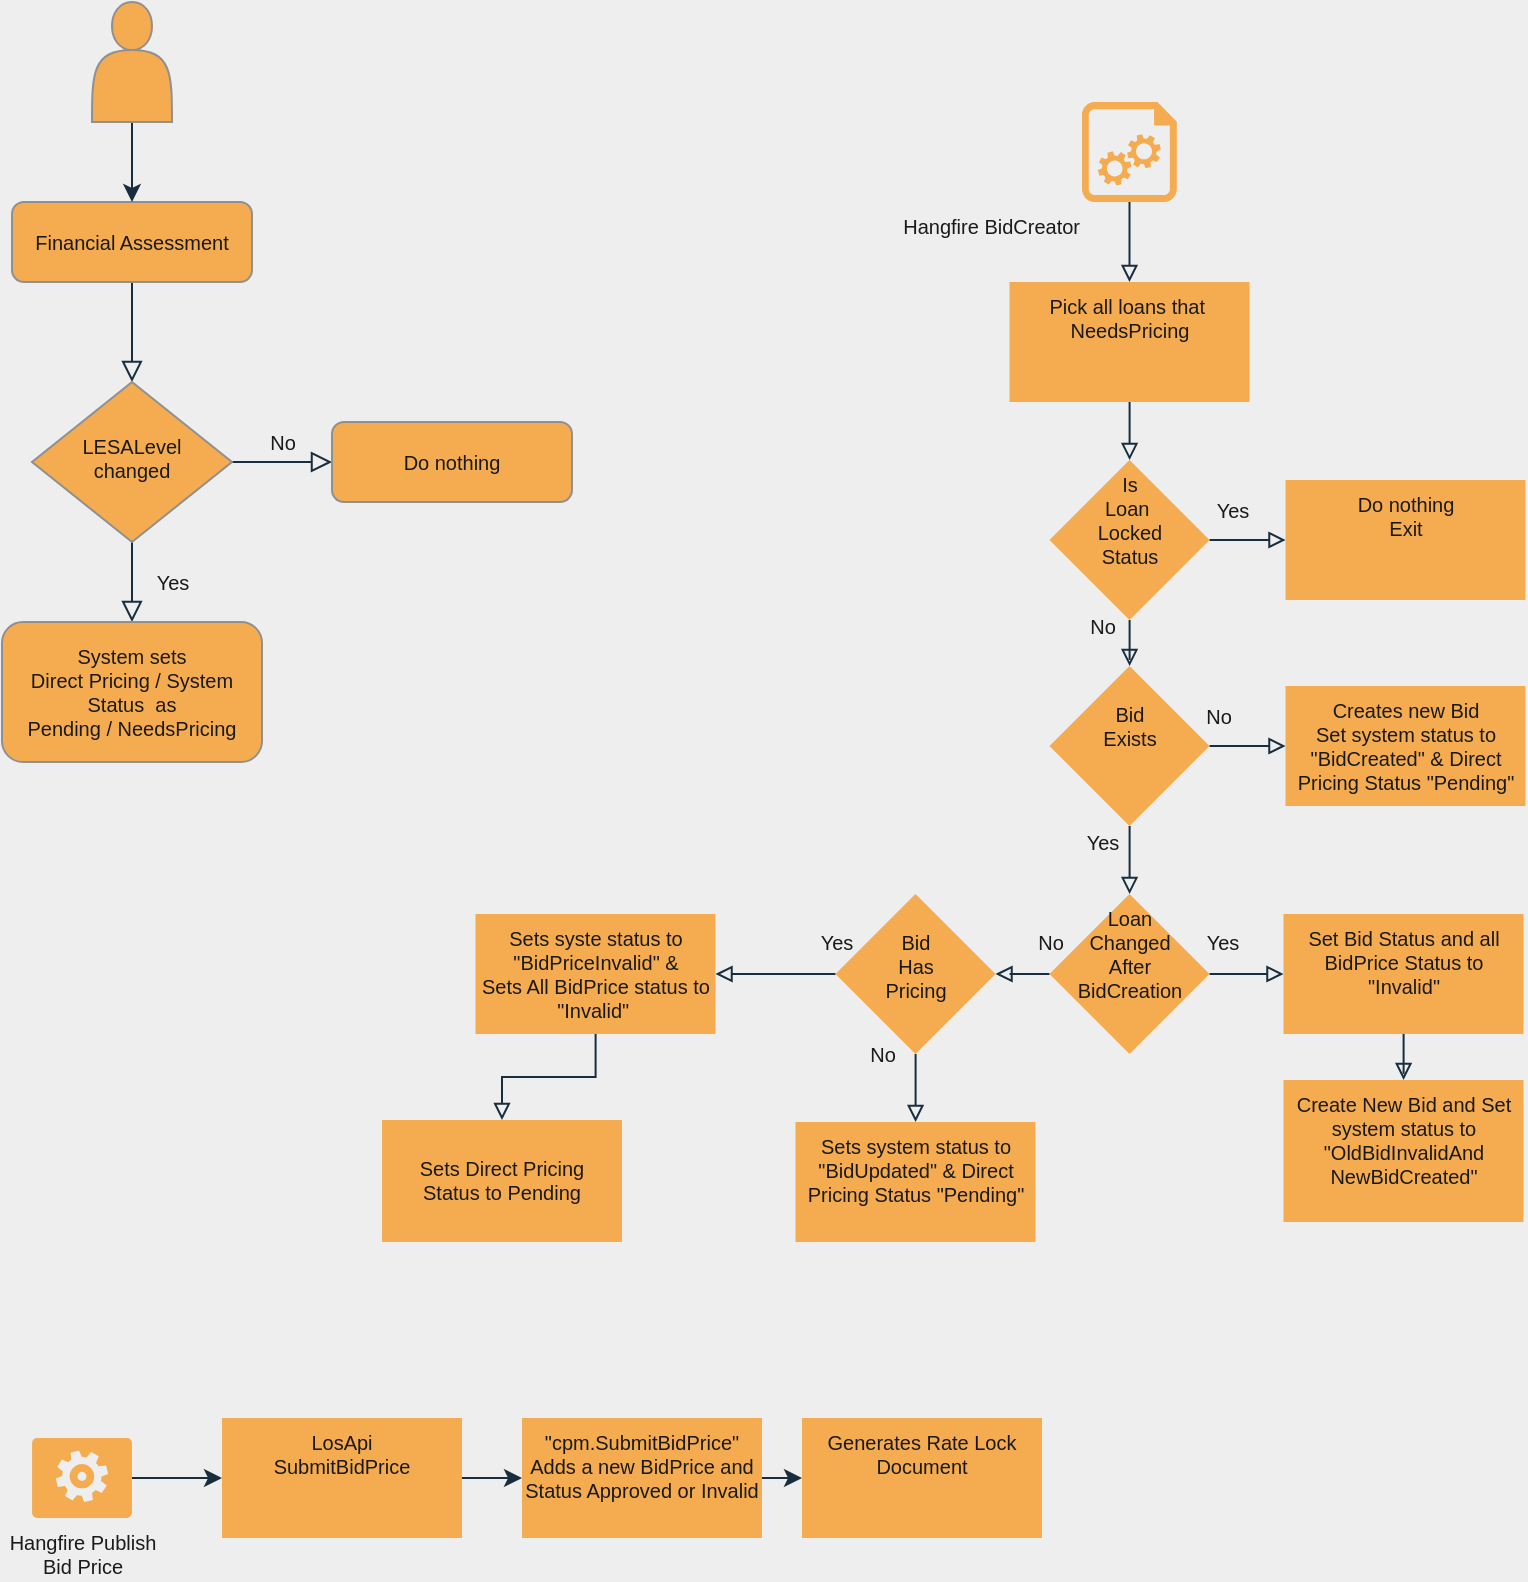 <mxfile version="13.6.2" type="github">
  <diagram id="C5RBs43oDa-KdzZeNtuy" name="Page-1">
    <mxGraphModel dx="1422" dy="794" grid="1" gridSize="10" guides="1" tooltips="1" connect="1" arrows="1" fold="1" page="1" pageScale="1" pageWidth="827" pageHeight="1169" background="#EEEEEE" math="0" shadow="0">
      <root>
        <mxCell id="WIyWlLk6GJQsqaUBKTNV-0" />
        <mxCell id="WIyWlLk6GJQsqaUBKTNV-1" parent="WIyWlLk6GJQsqaUBKTNV-0" />
        <mxCell id="WIyWlLk6GJQsqaUBKTNV-2" value="" style="rounded=0;html=1;jettySize=auto;orthogonalLoop=1;fontSize=10;endArrow=block;endFill=0;endSize=8;strokeWidth=1;shadow=0;labelBackgroundColor=none;edgeStyle=orthogonalEdgeStyle;strokeColor=#182E3E;fontColor=#1A1A1A;" parent="WIyWlLk6GJQsqaUBKTNV-1" source="WIyWlLk6GJQsqaUBKTNV-3" target="WIyWlLk6GJQsqaUBKTNV-6" edge="1">
          <mxGeometry relative="1" as="geometry" />
        </mxCell>
        <mxCell id="WIyWlLk6GJQsqaUBKTNV-3" value="Financial Assessment" style="rounded=1;whiteSpace=wrap;html=1;fontSize=10;glass=0;strokeWidth=1;shadow=0;fillColor=#F5AB50;strokeColor=#909090;fontColor=#1A1A1A;" parent="WIyWlLk6GJQsqaUBKTNV-1" vertex="1">
          <mxGeometry x="25" y="133" width="120" height="40" as="geometry" />
        </mxCell>
        <mxCell id="WIyWlLk6GJQsqaUBKTNV-4" value="Yes" style="rounded=0;html=1;jettySize=auto;orthogonalLoop=1;fontSize=10;endArrow=block;endFill=0;endSize=8;strokeWidth=1;shadow=0;labelBackgroundColor=none;edgeStyle=orthogonalEdgeStyle;entryX=0.5;entryY=0;entryDx=0;entryDy=0;strokeColor=#182E3E;fontColor=#1A1A1A;" parent="WIyWlLk6GJQsqaUBKTNV-1" source="WIyWlLk6GJQsqaUBKTNV-6" target="WIyWlLk6GJQsqaUBKTNV-11" edge="1">
          <mxGeometry y="20" relative="1" as="geometry">
            <mxPoint as="offset" />
            <mxPoint x="85" y="343" as="targetPoint" />
          </mxGeometry>
        </mxCell>
        <mxCell id="WIyWlLk6GJQsqaUBKTNV-5" value="No" style="edgeStyle=orthogonalEdgeStyle;rounded=0;html=1;jettySize=auto;orthogonalLoop=1;fontSize=10;endArrow=block;endFill=0;endSize=8;strokeWidth=1;shadow=0;labelBackgroundColor=none;strokeColor=#182E3E;fontColor=#1A1A1A;" parent="WIyWlLk6GJQsqaUBKTNV-1" source="WIyWlLk6GJQsqaUBKTNV-6" target="WIyWlLk6GJQsqaUBKTNV-7" edge="1">
          <mxGeometry y="10" relative="1" as="geometry">
            <mxPoint as="offset" />
          </mxGeometry>
        </mxCell>
        <mxCell id="WIyWlLk6GJQsqaUBKTNV-6" value="LESALevel changed" style="rhombus;whiteSpace=wrap;html=1;shadow=0;fontFamily=Helvetica;fontSize=10;align=center;strokeWidth=1;spacing=6;spacingTop=-4;fillColor=#F5AB50;strokeColor=#909090;fontColor=#1A1A1A;" parent="WIyWlLk6GJQsqaUBKTNV-1" vertex="1">
          <mxGeometry x="35" y="223" width="100" height="80" as="geometry" />
        </mxCell>
        <mxCell id="WIyWlLk6GJQsqaUBKTNV-7" value="Do nothing" style="rounded=1;whiteSpace=wrap;html=1;fontSize=10;glass=0;strokeWidth=1;shadow=0;fillColor=#F5AB50;strokeColor=#909090;fontColor=#1A1A1A;" parent="WIyWlLk6GJQsqaUBKTNV-1" vertex="1">
          <mxGeometry x="185" y="243" width="120" height="40" as="geometry" />
        </mxCell>
        <mxCell id="WIyWlLk6GJQsqaUBKTNV-11" value="System sets&lt;br style=&quot;font-size: 10px;&quot;&gt;Direct Pricing / System Status&amp;nbsp; as&lt;br style=&quot;font-size: 10px;&quot;&gt;Pending / NeedsPricing" style="rounded=1;whiteSpace=wrap;html=1;fontSize=10;glass=0;strokeWidth=1;shadow=0;fillColor=#F5AB50;strokeColor=#909090;fontColor=#1A1A1A;" parent="WIyWlLk6GJQsqaUBKTNV-1" vertex="1">
          <mxGeometry x="20" y="343" width="130" height="70" as="geometry" />
        </mxCell>
        <mxCell id="ukAXMG-o9yHxo5wVozn--3" value="Hangfire BidCreator" style="verticalLabelPosition=bottom;html=1;verticalAlign=top;align=right;strokeColor=none;fillColor=#F5AB50;shape=mxgraph.azure.startup_task;pointerEvents=1;labelPosition=left;fontColor=#1A1A1A;fontSize=10;" vertex="1" parent="WIyWlLk6GJQsqaUBKTNV-1">
          <mxGeometry x="560" y="83" width="47.5" height="50" as="geometry" />
        </mxCell>
        <mxCell id="ukAXMG-o9yHxo5wVozn--7" value="" style="edgeStyle=orthogonalEdgeStyle;rounded=0;orthogonalLoop=1;jettySize=auto;html=1;endArrow=block;endFill=0;exitX=0.5;exitY=1;exitDx=0;exitDy=0;exitPerimeter=0;strokeColor=#182E3E;fontColor=#1A1A1A;fontSize=10;labelBackgroundColor=#EEEEEE;" edge="1" parent="WIyWlLk6GJQsqaUBKTNV-1" source="ukAXMG-o9yHxo5wVozn--3" target="ukAXMG-o9yHxo5wVozn--6">
          <mxGeometry relative="1" as="geometry">
            <mxPoint x="583.8" y="268" as="sourcePoint" />
          </mxGeometry>
        </mxCell>
        <mxCell id="ukAXMG-o9yHxo5wVozn--9" value="" style="edgeStyle=orthogonalEdgeStyle;rounded=0;orthogonalLoop=1;jettySize=auto;html=1;endArrow=block;endFill=0;strokeColor=#182E3E;fontColor=#1A1A1A;fontSize=10;labelBackgroundColor=#EEEEEE;" edge="1" parent="WIyWlLk6GJQsqaUBKTNV-1" source="ukAXMG-o9yHxo5wVozn--6" target="ukAXMG-o9yHxo5wVozn--8">
          <mxGeometry relative="1" as="geometry" />
        </mxCell>
        <mxCell id="ukAXMG-o9yHxo5wVozn--6" value="Pick all loans that&amp;nbsp; NeedsPricing" style="whiteSpace=wrap;html=1;verticalAlign=top;strokeColor=none;fillColor=#F5AB50;fontColor=#1A1A1A;fontSize=10;" vertex="1" parent="WIyWlLk6GJQsqaUBKTNV-1">
          <mxGeometry x="523.75" y="173" width="120" height="60" as="geometry" />
        </mxCell>
        <mxCell id="ukAXMG-o9yHxo5wVozn--11" value="Yes" style="edgeStyle=orthogonalEdgeStyle;rounded=0;orthogonalLoop=1;jettySize=auto;html=1;endArrow=block;endFill=0;strokeColor=#182E3E;fontColor=#1A1A1A;fontSize=10;labelBackgroundColor=#EEEEEE;" edge="1" parent="WIyWlLk6GJQsqaUBKTNV-1" source="ukAXMG-o9yHxo5wVozn--8" target="ukAXMG-o9yHxo5wVozn--10">
          <mxGeometry x="-0.458" y="15" relative="1" as="geometry">
            <mxPoint as="offset" />
          </mxGeometry>
        </mxCell>
        <mxCell id="ukAXMG-o9yHxo5wVozn--13" value="No" style="edgeStyle=orthogonalEdgeStyle;rounded=0;orthogonalLoop=1;jettySize=auto;html=1;endArrow=block;endFill=0;strokeColor=#182E3E;fontColor=#1A1A1A;fontSize=10;labelBackgroundColor=#EEEEEE;" edge="1" parent="WIyWlLk6GJQsqaUBKTNV-1" source="ukAXMG-o9yHxo5wVozn--8" target="ukAXMG-o9yHxo5wVozn--12">
          <mxGeometry x="-0.875" y="-14" relative="1" as="geometry">
            <mxPoint as="offset" />
          </mxGeometry>
        </mxCell>
        <mxCell id="ukAXMG-o9yHxo5wVozn--8" value="Is&lt;br style=&quot;font-size: 10px;&quot;&gt;Loan&amp;nbsp;&lt;br style=&quot;font-size: 10px;&quot;&gt;Locked&lt;br style=&quot;font-size: 10px;&quot;&gt;Status" style="rhombus;whiteSpace=wrap;html=1;verticalAlign=top;strokeColor=none;fillColor=#F5AB50;fontColor=#1A1A1A;fontSize=10;" vertex="1" parent="WIyWlLk6GJQsqaUBKTNV-1">
          <mxGeometry x="543.75" y="262" width="80" height="80" as="geometry" />
        </mxCell>
        <mxCell id="ukAXMG-o9yHxo5wVozn--10" value="Do nothing&lt;br style=&quot;font-size: 10px;&quot;&gt;Exit" style="whiteSpace=wrap;html=1;verticalAlign=top;strokeColor=none;fillColor=#F5AB50;fontColor=#1A1A1A;fontSize=10;" vertex="1" parent="WIyWlLk6GJQsqaUBKTNV-1">
          <mxGeometry x="661.75" y="272" width="120" height="60" as="geometry" />
        </mxCell>
        <mxCell id="ukAXMG-o9yHxo5wVozn--15" value="No" style="edgeStyle=orthogonalEdgeStyle;rounded=0;orthogonalLoop=1;jettySize=auto;html=1;endArrow=block;endFill=0;strokeColor=#182E3E;fontColor=#1A1A1A;fontSize=10;labelBackgroundColor=#EEEEEE;" edge="1" parent="WIyWlLk6GJQsqaUBKTNV-1" source="ukAXMG-o9yHxo5wVozn--12" target="ukAXMG-o9yHxo5wVozn--14">
          <mxGeometry x="-0.792" y="15" relative="1" as="geometry">
            <mxPoint as="offset" />
          </mxGeometry>
        </mxCell>
        <mxCell id="ukAXMG-o9yHxo5wVozn--17" value="Yes" style="edgeStyle=orthogonalEdgeStyle;rounded=0;orthogonalLoop=1;jettySize=auto;html=1;endArrow=block;endFill=0;strokeColor=#182E3E;fontColor=#1A1A1A;fontSize=10;labelBackgroundColor=#EEEEEE;" edge="1" parent="WIyWlLk6GJQsqaUBKTNV-1" source="ukAXMG-o9yHxo5wVozn--12" target="ukAXMG-o9yHxo5wVozn--16">
          <mxGeometry x="0.13" y="15" relative="1" as="geometry">
            <mxPoint x="-29" y="-6" as="offset" />
          </mxGeometry>
        </mxCell>
        <mxCell id="ukAXMG-o9yHxo5wVozn--12" value="&lt;br style=&quot;font-size: 10px;&quot;&gt;Bid&lt;br style=&quot;font-size: 10px;&quot;&gt;Exists" style="rhombus;whiteSpace=wrap;html=1;verticalAlign=top;strokeColor=none;fillColor=#F5AB50;fontColor=#1A1A1A;fontSize=10;" vertex="1" parent="WIyWlLk6GJQsqaUBKTNV-1">
          <mxGeometry x="543.75" y="365" width="80" height="80" as="geometry" />
        </mxCell>
        <mxCell id="ukAXMG-o9yHxo5wVozn--14" value="Creates new Bid&lt;br style=&quot;font-size: 10px&quot;&gt;Set system status to &quot;BidCreated&quot; &amp;amp; Direct Pricing Status &quot;Pending&quot;" style="whiteSpace=wrap;html=1;verticalAlign=top;strokeColor=none;fillColor=#F5AB50;fontColor=#1A1A1A;fontSize=10;" vertex="1" parent="WIyWlLk6GJQsqaUBKTNV-1">
          <mxGeometry x="661.75" y="375" width="120" height="60" as="geometry" />
        </mxCell>
        <mxCell id="ukAXMG-o9yHxo5wVozn--19" value="Yes" style="edgeStyle=orthogonalEdgeStyle;rounded=0;orthogonalLoop=1;jettySize=auto;html=1;endArrow=block;endFill=0;strokeColor=#182E3E;fontColor=#1A1A1A;fontSize=10;labelBackgroundColor=#EEEEEE;" edge="1" parent="WIyWlLk6GJQsqaUBKTNV-1" source="ukAXMG-o9yHxo5wVozn--16" target="ukAXMG-o9yHxo5wVozn--18">
          <mxGeometry x="0.072" y="-19" relative="1" as="geometry">
            <mxPoint x="-11" y="-35" as="offset" />
          </mxGeometry>
        </mxCell>
        <mxCell id="ukAXMG-o9yHxo5wVozn--25" value="No" style="edgeStyle=orthogonalEdgeStyle;rounded=0;orthogonalLoop=1;jettySize=auto;html=1;endArrow=block;endFill=0;fontSize=10;strokeColor=#182E3E;fontColor=#1A1A1A;labelBackgroundColor=#EEEEEE;" edge="1" parent="WIyWlLk6GJQsqaUBKTNV-1" source="ukAXMG-o9yHxo5wVozn--16" target="ukAXMG-o9yHxo5wVozn--24">
          <mxGeometry x="0.243" y="17" relative="1" as="geometry">
            <mxPoint x="7" y="-33" as="offset" />
          </mxGeometry>
        </mxCell>
        <mxCell id="ukAXMG-o9yHxo5wVozn--16" value="Loan&lt;br style=&quot;font-size: 10px;&quot;&gt;Changed&lt;br style=&quot;font-size: 10px;&quot;&gt;After&lt;br style=&quot;font-size: 10px;&quot;&gt;BidCreation" style="rhombus;whiteSpace=wrap;html=1;verticalAlign=top;strokeColor=none;fillColor=#F5AB50;fontSize=10;fontColor=#1A1A1A;" vertex="1" parent="WIyWlLk6GJQsqaUBKTNV-1">
          <mxGeometry x="543.75" y="479" width="80" height="80" as="geometry" />
        </mxCell>
        <mxCell id="ukAXMG-o9yHxo5wVozn--21" value="" style="edgeStyle=orthogonalEdgeStyle;rounded=0;orthogonalLoop=1;jettySize=auto;html=1;endArrow=block;endFill=0;strokeColor=#182E3E;fontColor=#1A1A1A;fontSize=10;labelBackgroundColor=#EEEEEE;" edge="1" parent="WIyWlLk6GJQsqaUBKTNV-1" source="ukAXMG-o9yHxo5wVozn--18" target="ukAXMG-o9yHxo5wVozn--20">
          <mxGeometry relative="1" as="geometry" />
        </mxCell>
        <mxCell id="ukAXMG-o9yHxo5wVozn--18" value="Set Bid Status and all BidPrice Status to &quot;Invalid&quot;" style="whiteSpace=wrap;html=1;verticalAlign=top;strokeColor=none;fillColor=#F5AB50;fontColor=#1A1A1A;fontSize=10;" vertex="1" parent="WIyWlLk6GJQsqaUBKTNV-1">
          <mxGeometry x="660.75" y="489" width="120" height="60" as="geometry" />
        </mxCell>
        <mxCell id="ukAXMG-o9yHxo5wVozn--20" value="Create New Bid and Set system status to &quot;OldBidInvalidAnd&lt;br style=&quot;font-size: 10px;&quot;&gt;NewBidCreated&quot;" style="whiteSpace=wrap;html=1;verticalAlign=top;strokeColor=none;fillColor=#F5AB50;fontColor=#1A1A1A;fontSize=10;" vertex="1" parent="WIyWlLk6GJQsqaUBKTNV-1">
          <mxGeometry x="660.75" y="572" width="120" height="71" as="geometry" />
        </mxCell>
        <mxCell id="ukAXMG-o9yHxo5wVozn--27" value="Yes" style="edgeStyle=orthogonalEdgeStyle;rounded=0;orthogonalLoop=1;jettySize=auto;html=1;endArrow=block;endFill=0;fontSize=10;strokeColor=#182E3E;fontColor=#1A1A1A;labelBackgroundColor=#EEEEEE;" edge="1" parent="WIyWlLk6GJQsqaUBKTNV-1" source="ukAXMG-o9yHxo5wVozn--24" target="ukAXMG-o9yHxo5wVozn--26">
          <mxGeometry x="-1" y="-16" relative="1" as="geometry">
            <mxPoint as="offset" />
          </mxGeometry>
        </mxCell>
        <mxCell id="ukAXMG-o9yHxo5wVozn--29" value="No" style="edgeStyle=orthogonalEdgeStyle;rounded=0;orthogonalLoop=1;jettySize=auto;html=1;endArrow=block;endFill=0;fontSize=10;strokeColor=#182E3E;fontColor=#1A1A1A;labelBackgroundColor=#EEEEEE;" edge="1" parent="WIyWlLk6GJQsqaUBKTNV-1" source="ukAXMG-o9yHxo5wVozn--24" target="ukAXMG-o9yHxo5wVozn--28">
          <mxGeometry x="0.131" y="22" relative="1" as="geometry">
            <mxPoint x="-39" y="-14" as="offset" />
          </mxGeometry>
        </mxCell>
        <mxCell id="ukAXMG-o9yHxo5wVozn--24" value="&lt;br style=&quot;font-size: 10px;&quot;&gt;Bid&lt;br style=&quot;font-size: 10px;&quot;&gt;Has&lt;br style=&quot;font-size: 10px;&quot;&gt;Pricing" style="rhombus;whiteSpace=wrap;html=1;verticalAlign=top;strokeColor=none;fillColor=#F5AB50;fontSize=10;fontColor=#1A1A1A;" vertex="1" parent="WIyWlLk6GJQsqaUBKTNV-1">
          <mxGeometry x="436.75" y="479" width="80" height="80" as="geometry" />
        </mxCell>
        <mxCell id="ukAXMG-o9yHxo5wVozn--31" value="" style="edgeStyle=orthogonalEdgeStyle;rounded=0;orthogonalLoop=1;jettySize=auto;html=1;endArrow=block;endFill=0;fontSize=10;strokeColor=#182E3E;fontColor=#1A1A1A;labelBackgroundColor=#EEEEEE;" edge="1" parent="WIyWlLk6GJQsqaUBKTNV-1" source="ukAXMG-o9yHxo5wVozn--26" target="ukAXMG-o9yHxo5wVozn--30">
          <mxGeometry relative="1" as="geometry" />
        </mxCell>
        <mxCell id="ukAXMG-o9yHxo5wVozn--26" value="Sets syste status to &quot;BidPriceInvalid&quot; &amp;amp; &lt;br style=&quot;font-size: 10px;&quot;&gt;Sets All BidPrice status to &quot;Invalid&quot;&amp;nbsp;" style="whiteSpace=wrap;html=1;fontSize=10;verticalAlign=top;strokeColor=none;fillColor=#F5AB50;fontColor=#1A1A1A;" vertex="1" parent="WIyWlLk6GJQsqaUBKTNV-1">
          <mxGeometry x="256.75" y="489" width="120" height="60" as="geometry" />
        </mxCell>
        <mxCell id="ukAXMG-o9yHxo5wVozn--28" value="Sets system status to &quot;BidUpdated&quot; &amp;amp; Direct Pricing Status &quot;Pending&quot;" style="whiteSpace=wrap;html=1;fontSize=10;verticalAlign=top;strokeColor=none;fillColor=#F5AB50;fontColor=#1A1A1A;" vertex="1" parent="WIyWlLk6GJQsqaUBKTNV-1">
          <mxGeometry x="416.75" y="593" width="120" height="60" as="geometry" />
        </mxCell>
        <mxCell id="ukAXMG-o9yHxo5wVozn--30" value="&lt;br style=&quot;font-size: 10px&quot;&gt;Sets Direct Pricing &lt;br&gt;Status to Pending" style="whiteSpace=wrap;html=1;fontSize=10;verticalAlign=top;strokeColor=none;fillColor=#F5AB50;fontColor=#1A1A1A;" vertex="1" parent="WIyWlLk6GJQsqaUBKTNV-1">
          <mxGeometry x="210" y="592" width="120" height="61" as="geometry" />
        </mxCell>
        <mxCell id="ukAXMG-o9yHxo5wVozn--43" style="edgeStyle=orthogonalEdgeStyle;curved=0;rounded=1;sketch=0;orthogonalLoop=1;jettySize=auto;html=1;strokeColor=#182E3E;fontSize=10;fontColor=#1A1A1A;entryX=0.5;entryY=0;entryDx=0;entryDy=0;labelBackgroundColor=#EEEEEE;" edge="1" parent="WIyWlLk6GJQsqaUBKTNV-1" source="ukAXMG-o9yHxo5wVozn--42" target="WIyWlLk6GJQsqaUBKTNV-3">
          <mxGeometry relative="1" as="geometry">
            <mxPoint x="85" y="123" as="targetPoint" />
          </mxGeometry>
        </mxCell>
        <mxCell id="ukAXMG-o9yHxo5wVozn--42" value="" style="shape=actor;whiteSpace=wrap;html=1;rounded=0;sketch=0;strokeColor=#909090;fillColor=#F5AB50;fontSize=10;fontColor=#1A1A1A;" vertex="1" parent="WIyWlLk6GJQsqaUBKTNV-1">
          <mxGeometry x="65" y="33" width="40" height="60" as="geometry" />
        </mxCell>
        <mxCell id="ukAXMG-o9yHxo5wVozn--51" value="" style="edgeStyle=orthogonalEdgeStyle;curved=0;rounded=1;sketch=0;orthogonalLoop=1;jettySize=auto;html=1;strokeColor=#182E3E;fontColor=#1A1A1A;" edge="1" parent="WIyWlLk6GJQsqaUBKTNV-1" source="ukAXMG-o9yHxo5wVozn--49" target="ukAXMG-o9yHxo5wVozn--50">
          <mxGeometry relative="1" as="geometry" />
        </mxCell>
        <mxCell id="ukAXMG-o9yHxo5wVozn--49" value="Hangfire Publish &lt;br&gt;Bid Price" style="verticalLabelPosition=bottom;html=1;verticalAlign=top;align=center;strokeColor=none;fillColor=#F5AB50;shape=mxgraph.azure.worker_role;rounded=0;sketch=0;fontSize=10;fontColor=#1A1A1A;" vertex="1" parent="WIyWlLk6GJQsqaUBKTNV-1">
          <mxGeometry x="35" y="751" width="50" height="40" as="geometry" />
        </mxCell>
        <mxCell id="ukAXMG-o9yHxo5wVozn--53" value="" style="edgeStyle=orthogonalEdgeStyle;curved=0;rounded=1;sketch=0;orthogonalLoop=1;jettySize=auto;html=1;strokeColor=#182E3E;fontColor=#1A1A1A;" edge="1" parent="WIyWlLk6GJQsqaUBKTNV-1" source="ukAXMG-o9yHxo5wVozn--50" target="ukAXMG-o9yHxo5wVozn--52">
          <mxGeometry relative="1" as="geometry" />
        </mxCell>
        <mxCell id="ukAXMG-o9yHxo5wVozn--50" value="LosApi&lt;br&gt;SubmitBidPrice" style="whiteSpace=wrap;html=1;rounded=0;fontSize=10;fontColor=#1A1A1A;verticalAlign=top;strokeColor=none;fillColor=#F5AB50;sketch=0;" vertex="1" parent="WIyWlLk6GJQsqaUBKTNV-1">
          <mxGeometry x="130" y="741" width="120" height="60" as="geometry" />
        </mxCell>
        <mxCell id="ukAXMG-o9yHxo5wVozn--55" value="" style="edgeStyle=orthogonalEdgeStyle;curved=0;rounded=1;sketch=0;orthogonalLoop=1;jettySize=auto;html=1;strokeColor=#182E3E;fontColor=#1A1A1A;" edge="1" parent="WIyWlLk6GJQsqaUBKTNV-1" source="ukAXMG-o9yHxo5wVozn--52" target="ukAXMG-o9yHxo5wVozn--54">
          <mxGeometry relative="1" as="geometry" />
        </mxCell>
        <mxCell id="ukAXMG-o9yHxo5wVozn--52" value="&quot;cpm.SubmitBidPrice&quot;&lt;br&gt;Adds a new BidPrice and Status Approved or Invalid" style="whiteSpace=wrap;html=1;rounded=0;fontSize=10;fontColor=#1A1A1A;verticalAlign=top;strokeColor=none;fillColor=#F5AB50;sketch=0;" vertex="1" parent="WIyWlLk6GJQsqaUBKTNV-1">
          <mxGeometry x="280" y="741" width="120" height="60" as="geometry" />
        </mxCell>
        <mxCell id="ukAXMG-o9yHxo5wVozn--54" value="Generates Rate Lock Document" style="whiteSpace=wrap;html=1;rounded=0;fontSize=10;fontColor=#1A1A1A;verticalAlign=top;strokeColor=none;fillColor=#F5AB50;sketch=0;" vertex="1" parent="WIyWlLk6GJQsqaUBKTNV-1">
          <mxGeometry x="420" y="741" width="120" height="60" as="geometry" />
        </mxCell>
      </root>
    </mxGraphModel>
  </diagram>
</mxfile>
